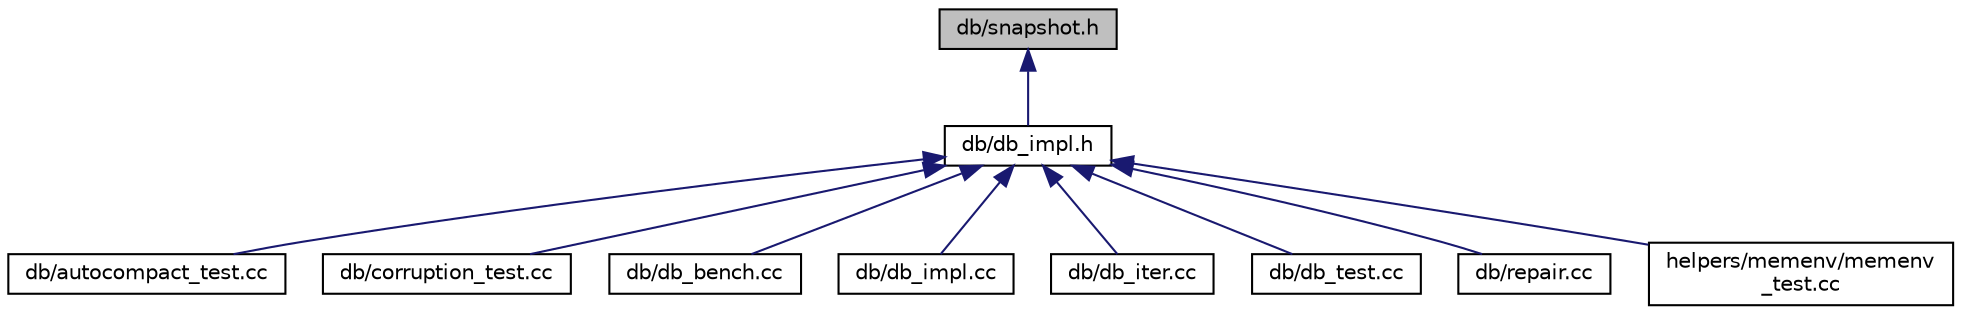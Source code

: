 digraph "db/snapshot.h"
{
  edge [fontname="Helvetica",fontsize="10",labelfontname="Helvetica",labelfontsize="10"];
  node [fontname="Helvetica",fontsize="10",shape=record];
  Node1 [label="db/snapshot.h",height=0.2,width=0.4,color="black", fillcolor="grey75", style="filled" fontcolor="black"];
  Node1 -> Node2 [dir="back",color="midnightblue",fontsize="10",style="solid"];
  Node2 [label="db/db_impl.h",height=0.2,width=0.4,color="black", fillcolor="white", style="filled",URL="$db__impl_8h.html"];
  Node2 -> Node3 [dir="back",color="midnightblue",fontsize="10",style="solid"];
  Node3 [label="db/autocompact_test.cc",height=0.2,width=0.4,color="black", fillcolor="white", style="filled",URL="$autocompact__test_8cc.html"];
  Node2 -> Node4 [dir="back",color="midnightblue",fontsize="10",style="solid"];
  Node4 [label="db/corruption_test.cc",height=0.2,width=0.4,color="black", fillcolor="white", style="filled",URL="$corruption__test_8cc.html"];
  Node2 -> Node5 [dir="back",color="midnightblue",fontsize="10",style="solid"];
  Node5 [label="db/db_bench.cc",height=0.2,width=0.4,color="black", fillcolor="white", style="filled",URL="$db__bench_8cc.html"];
  Node2 -> Node6 [dir="back",color="midnightblue",fontsize="10",style="solid"];
  Node6 [label="db/db_impl.cc",height=0.2,width=0.4,color="black", fillcolor="white", style="filled",URL="$db__impl_8cc.html"];
  Node2 -> Node7 [dir="back",color="midnightblue",fontsize="10",style="solid"];
  Node7 [label="db/db_iter.cc",height=0.2,width=0.4,color="black", fillcolor="white", style="filled",URL="$db__iter_8cc.html"];
  Node2 -> Node8 [dir="back",color="midnightblue",fontsize="10",style="solid"];
  Node8 [label="db/db_test.cc",height=0.2,width=0.4,color="black", fillcolor="white", style="filled",URL="$db__test_8cc.html"];
  Node2 -> Node9 [dir="back",color="midnightblue",fontsize="10",style="solid"];
  Node9 [label="db/repair.cc",height=0.2,width=0.4,color="black", fillcolor="white", style="filled",URL="$repair_8cc.html"];
  Node2 -> Node10 [dir="back",color="midnightblue",fontsize="10",style="solid"];
  Node10 [label="helpers/memenv/memenv\l_test.cc",height=0.2,width=0.4,color="black", fillcolor="white", style="filled",URL="$memenv__test_8cc.html"];
}
